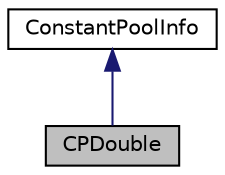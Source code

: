 digraph "CPDouble"
{
 // LATEX_PDF_SIZE
  edge [fontname="Helvetica",fontsize="10",labelfontname="Helvetica",labelfontsize="10"];
  node [fontname="Helvetica",fontsize="10",shape=record];
  Node1 [label="CPDouble",height=0.2,width=0.4,color="black", fillcolor="grey75", style="filled", fontcolor="black",tooltip="Estrutura usada para representar um double."];
  Node2 -> Node1 [dir="back",color="midnightblue",fontsize="10",style="solid",fontname="Helvetica"];
  Node2 [label="ConstantPoolInfo",height=0.2,width=0.4,color="black", fillcolor="white", style="filled",URL="$struct_constant_pool_info.html",tooltip="Estrutura base de todos os constant Pool."];
}
